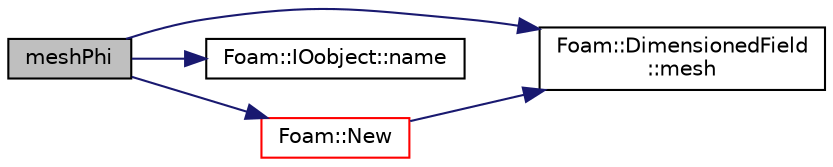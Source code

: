 digraph "meshPhi"
{
  bgcolor="transparent";
  edge [fontname="Helvetica",fontsize="10",labelfontname="Helvetica",labelfontsize="10"];
  node [fontname="Helvetica",fontsize="10",shape=record];
  rankdir="LR";
  Node15814 [label="meshPhi",height=0.2,width=0.4,color="black", fillcolor="grey75", style="filled", fontcolor="black"];
  Node15814 -> Node15815 [color="midnightblue",fontsize="10",style="solid",fontname="Helvetica"];
  Node15815 [label="Foam::DimensionedField\l::mesh",height=0.2,width=0.4,color="black",URL="$a27497.html#a8f1110830348a1448a14ab5e3cf47e3b",tooltip="Return mesh. "];
  Node15814 -> Node15816 [color="midnightblue",fontsize="10",style="solid",fontname="Helvetica"];
  Node15816 [label="Foam::IOobject::name",height=0.2,width=0.4,color="black",URL="$a27249.html#acc80e00a8ac919288fb55bd14cc88bf6",tooltip="Return name. "];
  Node15814 -> Node15817 [color="midnightblue",fontsize="10",style="solid",fontname="Helvetica"];
  Node15817 [label="Foam::New",height=0.2,width=0.4,color="red",URL="$a21851.html#a9d62cf14554c95e83f83f14909d9e0ec"];
  Node15817 -> Node15815 [color="midnightblue",fontsize="10",style="solid",fontname="Helvetica"];
}
